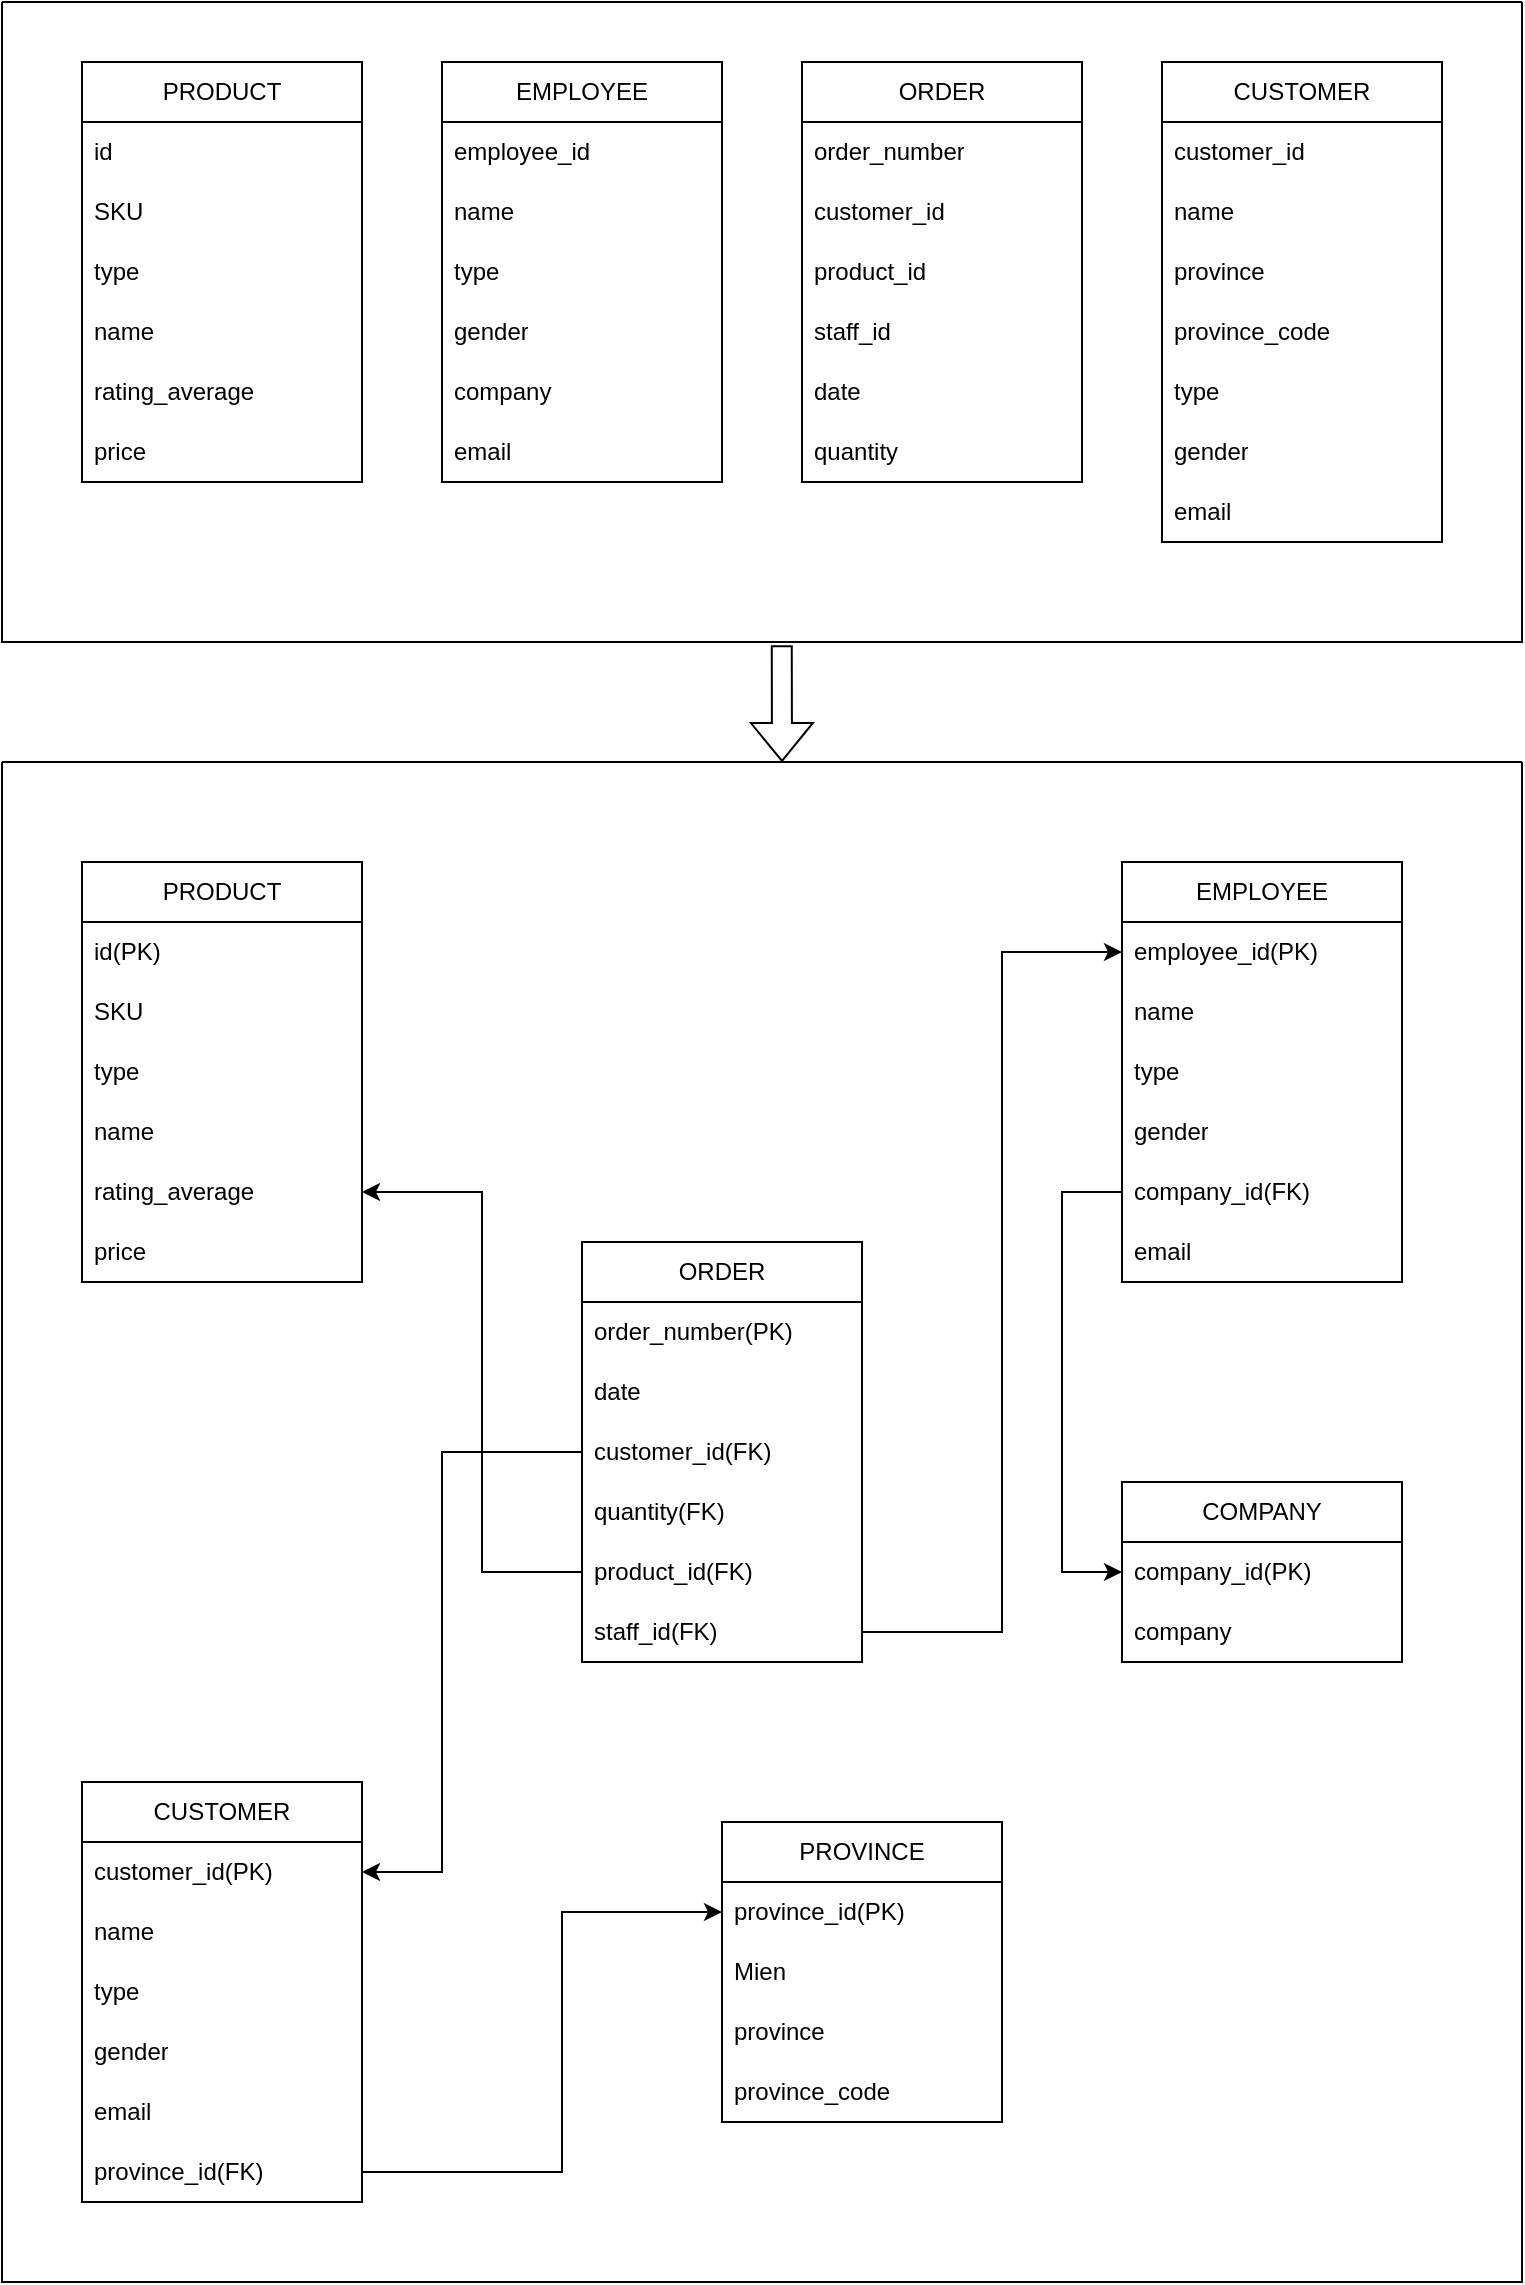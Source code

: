 <mxfile version="21.6.9" type="github">
  <diagram id="C5RBs43oDa-KdzZeNtuy" name="Page-1">
    <mxGraphModel dx="600" dy="490" grid="1" gridSize="10" guides="1" tooltips="1" connect="1" arrows="1" fold="1" page="1" pageScale="1" pageWidth="827" pageHeight="1169" math="0" shadow="0">
      <root>
        <mxCell id="WIyWlLk6GJQsqaUBKTNV-0" />
        <mxCell id="WIyWlLk6GJQsqaUBKTNV-1" parent="WIyWlLk6GJQsqaUBKTNV-0" />
        <mxCell id="IVjm4hUGkx7uyUi5VEPp-0" value="PRODUCT" style="swimlane;fontStyle=0;childLayout=stackLayout;horizontal=1;startSize=30;horizontalStack=0;resizeParent=1;resizeParentMax=0;resizeLast=0;collapsible=1;marginBottom=0;whiteSpace=wrap;html=1;" vertex="1" parent="WIyWlLk6GJQsqaUBKTNV-1">
          <mxGeometry x="40" y="40" width="140" height="210" as="geometry" />
        </mxCell>
        <mxCell id="IVjm4hUGkx7uyUi5VEPp-1" value="id" style="text;strokeColor=none;fillColor=none;align=left;verticalAlign=middle;spacingLeft=4;spacingRight=4;overflow=hidden;points=[[0,0.5],[1,0.5]];portConstraint=eastwest;rotatable=0;whiteSpace=wrap;html=1;" vertex="1" parent="IVjm4hUGkx7uyUi5VEPp-0">
          <mxGeometry y="30" width="140" height="30" as="geometry" />
        </mxCell>
        <mxCell id="IVjm4hUGkx7uyUi5VEPp-2" value="SKU" style="text;strokeColor=none;fillColor=none;align=left;verticalAlign=middle;spacingLeft=4;spacingRight=4;overflow=hidden;points=[[0,0.5],[1,0.5]];portConstraint=eastwest;rotatable=0;whiteSpace=wrap;html=1;" vertex="1" parent="IVjm4hUGkx7uyUi5VEPp-0">
          <mxGeometry y="60" width="140" height="30" as="geometry" />
        </mxCell>
        <mxCell id="IVjm4hUGkx7uyUi5VEPp-4" value="type" style="text;strokeColor=none;fillColor=none;align=left;verticalAlign=middle;spacingLeft=4;spacingRight=4;overflow=hidden;points=[[0,0.5],[1,0.5]];portConstraint=eastwest;rotatable=0;whiteSpace=wrap;html=1;" vertex="1" parent="IVjm4hUGkx7uyUi5VEPp-0">
          <mxGeometry y="90" width="140" height="30" as="geometry" />
        </mxCell>
        <mxCell id="IVjm4hUGkx7uyUi5VEPp-6" value="name" style="text;strokeColor=none;fillColor=none;align=left;verticalAlign=middle;spacingLeft=4;spacingRight=4;overflow=hidden;points=[[0,0.5],[1,0.5]];portConstraint=eastwest;rotatable=0;whiteSpace=wrap;html=1;" vertex="1" parent="IVjm4hUGkx7uyUi5VEPp-0">
          <mxGeometry y="120" width="140" height="30" as="geometry" />
        </mxCell>
        <mxCell id="IVjm4hUGkx7uyUi5VEPp-7" value="rating_average" style="text;strokeColor=none;fillColor=none;align=left;verticalAlign=middle;spacingLeft=4;spacingRight=4;overflow=hidden;points=[[0,0.5],[1,0.5]];portConstraint=eastwest;rotatable=0;whiteSpace=wrap;html=1;" vertex="1" parent="IVjm4hUGkx7uyUi5VEPp-0">
          <mxGeometry y="150" width="140" height="30" as="geometry" />
        </mxCell>
        <mxCell id="IVjm4hUGkx7uyUi5VEPp-5" value="price" style="text;strokeColor=none;fillColor=none;align=left;verticalAlign=middle;spacingLeft=4;spacingRight=4;overflow=hidden;points=[[0,0.5],[1,0.5]];portConstraint=eastwest;rotatable=0;whiteSpace=wrap;html=1;" vertex="1" parent="IVjm4hUGkx7uyUi5VEPp-0">
          <mxGeometry y="180" width="140" height="30" as="geometry" />
        </mxCell>
        <mxCell id="IVjm4hUGkx7uyUi5VEPp-8" value="EMPLOYEE" style="swimlane;fontStyle=0;childLayout=stackLayout;horizontal=1;startSize=30;horizontalStack=0;resizeParent=1;resizeParentMax=0;resizeLast=0;collapsible=1;marginBottom=0;whiteSpace=wrap;html=1;" vertex="1" parent="WIyWlLk6GJQsqaUBKTNV-1">
          <mxGeometry x="220" y="40" width="140" height="210" as="geometry" />
        </mxCell>
        <mxCell id="IVjm4hUGkx7uyUi5VEPp-9" value="employee_id" style="text;strokeColor=none;fillColor=none;align=left;verticalAlign=middle;spacingLeft=4;spacingRight=4;overflow=hidden;points=[[0,0.5],[1,0.5]];portConstraint=eastwest;rotatable=0;whiteSpace=wrap;html=1;" vertex="1" parent="IVjm4hUGkx7uyUi5VEPp-8">
          <mxGeometry y="30" width="140" height="30" as="geometry" />
        </mxCell>
        <mxCell id="IVjm4hUGkx7uyUi5VEPp-10" value="name" style="text;strokeColor=none;fillColor=none;align=left;verticalAlign=middle;spacingLeft=4;spacingRight=4;overflow=hidden;points=[[0,0.5],[1,0.5]];portConstraint=eastwest;rotatable=0;whiteSpace=wrap;html=1;" vertex="1" parent="IVjm4hUGkx7uyUi5VEPp-8">
          <mxGeometry y="60" width="140" height="30" as="geometry" />
        </mxCell>
        <mxCell id="IVjm4hUGkx7uyUi5VEPp-11" value="type" style="text;strokeColor=none;fillColor=none;align=left;verticalAlign=middle;spacingLeft=4;spacingRight=4;overflow=hidden;points=[[0,0.5],[1,0.5]];portConstraint=eastwest;rotatable=0;whiteSpace=wrap;html=1;" vertex="1" parent="IVjm4hUGkx7uyUi5VEPp-8">
          <mxGeometry y="90" width="140" height="30" as="geometry" />
        </mxCell>
        <mxCell id="IVjm4hUGkx7uyUi5VEPp-12" value="gender" style="text;strokeColor=none;fillColor=none;align=left;verticalAlign=middle;spacingLeft=4;spacingRight=4;overflow=hidden;points=[[0,0.5],[1,0.5]];portConstraint=eastwest;rotatable=0;whiteSpace=wrap;html=1;" vertex="1" parent="IVjm4hUGkx7uyUi5VEPp-8">
          <mxGeometry y="120" width="140" height="30" as="geometry" />
        </mxCell>
        <mxCell id="IVjm4hUGkx7uyUi5VEPp-13" value="company" style="text;strokeColor=none;fillColor=none;align=left;verticalAlign=middle;spacingLeft=4;spacingRight=4;overflow=hidden;points=[[0,0.5],[1,0.5]];portConstraint=eastwest;rotatable=0;whiteSpace=wrap;html=1;" vertex="1" parent="IVjm4hUGkx7uyUi5VEPp-8">
          <mxGeometry y="150" width="140" height="30" as="geometry" />
        </mxCell>
        <mxCell id="IVjm4hUGkx7uyUi5VEPp-14" value="email" style="text;strokeColor=none;fillColor=none;align=left;verticalAlign=middle;spacingLeft=4;spacingRight=4;overflow=hidden;points=[[0,0.5],[1,0.5]];portConstraint=eastwest;rotatable=0;whiteSpace=wrap;html=1;" vertex="1" parent="IVjm4hUGkx7uyUi5VEPp-8">
          <mxGeometry y="180" width="140" height="30" as="geometry" />
        </mxCell>
        <mxCell id="IVjm4hUGkx7uyUi5VEPp-15" value="CUSTOMER" style="swimlane;fontStyle=0;childLayout=stackLayout;horizontal=1;startSize=30;horizontalStack=0;resizeParent=1;resizeParentMax=0;resizeLast=0;collapsible=1;marginBottom=0;whiteSpace=wrap;html=1;" vertex="1" parent="WIyWlLk6GJQsqaUBKTNV-1">
          <mxGeometry x="580" y="40" width="140" height="240" as="geometry" />
        </mxCell>
        <mxCell id="IVjm4hUGkx7uyUi5VEPp-16" value="customer_id" style="text;strokeColor=none;fillColor=none;align=left;verticalAlign=middle;spacingLeft=4;spacingRight=4;overflow=hidden;points=[[0,0.5],[1,0.5]];portConstraint=eastwest;rotatable=0;whiteSpace=wrap;html=1;" vertex="1" parent="IVjm4hUGkx7uyUi5VEPp-15">
          <mxGeometry y="30" width="140" height="30" as="geometry" />
        </mxCell>
        <mxCell id="IVjm4hUGkx7uyUi5VEPp-17" value="name" style="text;strokeColor=none;fillColor=none;align=left;verticalAlign=middle;spacingLeft=4;spacingRight=4;overflow=hidden;points=[[0,0.5],[1,0.5]];portConstraint=eastwest;rotatable=0;whiteSpace=wrap;html=1;" vertex="1" parent="IVjm4hUGkx7uyUi5VEPp-15">
          <mxGeometry y="60" width="140" height="30" as="geometry" />
        </mxCell>
        <mxCell id="IVjm4hUGkx7uyUi5VEPp-18" value="province" style="text;strokeColor=none;fillColor=none;align=left;verticalAlign=middle;spacingLeft=4;spacingRight=4;overflow=hidden;points=[[0,0.5],[1,0.5]];portConstraint=eastwest;rotatable=0;whiteSpace=wrap;html=1;" vertex="1" parent="IVjm4hUGkx7uyUi5VEPp-15">
          <mxGeometry y="90" width="140" height="30" as="geometry" />
        </mxCell>
        <mxCell id="IVjm4hUGkx7uyUi5VEPp-22" value="province_code" style="text;strokeColor=none;fillColor=none;align=left;verticalAlign=middle;spacingLeft=4;spacingRight=4;overflow=hidden;points=[[0,0.5],[1,0.5]];portConstraint=eastwest;rotatable=0;whiteSpace=wrap;html=1;" vertex="1" parent="IVjm4hUGkx7uyUi5VEPp-15">
          <mxGeometry y="120" width="140" height="30" as="geometry" />
        </mxCell>
        <mxCell id="IVjm4hUGkx7uyUi5VEPp-19" value="type" style="text;strokeColor=none;fillColor=none;align=left;verticalAlign=middle;spacingLeft=4;spacingRight=4;overflow=hidden;points=[[0,0.5],[1,0.5]];portConstraint=eastwest;rotatable=0;whiteSpace=wrap;html=1;" vertex="1" parent="IVjm4hUGkx7uyUi5VEPp-15">
          <mxGeometry y="150" width="140" height="30" as="geometry" />
        </mxCell>
        <mxCell id="IVjm4hUGkx7uyUi5VEPp-20" value="gender" style="text;strokeColor=none;fillColor=none;align=left;verticalAlign=middle;spacingLeft=4;spacingRight=4;overflow=hidden;points=[[0,0.5],[1,0.5]];portConstraint=eastwest;rotatable=0;whiteSpace=wrap;html=1;" vertex="1" parent="IVjm4hUGkx7uyUi5VEPp-15">
          <mxGeometry y="180" width="140" height="30" as="geometry" />
        </mxCell>
        <mxCell id="IVjm4hUGkx7uyUi5VEPp-21" value="email" style="text;strokeColor=none;fillColor=none;align=left;verticalAlign=middle;spacingLeft=4;spacingRight=4;overflow=hidden;points=[[0,0.5],[1,0.5]];portConstraint=eastwest;rotatable=0;whiteSpace=wrap;html=1;" vertex="1" parent="IVjm4hUGkx7uyUi5VEPp-15">
          <mxGeometry y="210" width="140" height="30" as="geometry" />
        </mxCell>
        <mxCell id="IVjm4hUGkx7uyUi5VEPp-23" value="ORDER" style="swimlane;fontStyle=0;childLayout=stackLayout;horizontal=1;startSize=30;horizontalStack=0;resizeParent=1;resizeParentMax=0;resizeLast=0;collapsible=1;marginBottom=0;whiteSpace=wrap;html=1;" vertex="1" parent="WIyWlLk6GJQsqaUBKTNV-1">
          <mxGeometry x="400" y="40" width="140" height="210" as="geometry" />
        </mxCell>
        <mxCell id="IVjm4hUGkx7uyUi5VEPp-24" value="order_number" style="text;strokeColor=none;fillColor=none;align=left;verticalAlign=middle;spacingLeft=4;spacingRight=4;overflow=hidden;points=[[0,0.5],[1,0.5]];portConstraint=eastwest;rotatable=0;whiteSpace=wrap;html=1;" vertex="1" parent="IVjm4hUGkx7uyUi5VEPp-23">
          <mxGeometry y="30" width="140" height="30" as="geometry" />
        </mxCell>
        <mxCell id="IVjm4hUGkx7uyUi5VEPp-25" value="customer_id" style="text;strokeColor=none;fillColor=none;align=left;verticalAlign=middle;spacingLeft=4;spacingRight=4;overflow=hidden;points=[[0,0.5],[1,0.5]];portConstraint=eastwest;rotatable=0;whiteSpace=wrap;html=1;" vertex="1" parent="IVjm4hUGkx7uyUi5VEPp-23">
          <mxGeometry y="60" width="140" height="30" as="geometry" />
        </mxCell>
        <mxCell id="IVjm4hUGkx7uyUi5VEPp-26" value="product_id" style="text;strokeColor=none;fillColor=none;align=left;verticalAlign=middle;spacingLeft=4;spacingRight=4;overflow=hidden;points=[[0,0.5],[1,0.5]];portConstraint=eastwest;rotatable=0;whiteSpace=wrap;html=1;" vertex="1" parent="IVjm4hUGkx7uyUi5VEPp-23">
          <mxGeometry y="90" width="140" height="30" as="geometry" />
        </mxCell>
        <mxCell id="IVjm4hUGkx7uyUi5VEPp-27" value="staff_id" style="text;strokeColor=none;fillColor=none;align=left;verticalAlign=middle;spacingLeft=4;spacingRight=4;overflow=hidden;points=[[0,0.5],[1,0.5]];portConstraint=eastwest;rotatable=0;whiteSpace=wrap;html=1;" vertex="1" parent="IVjm4hUGkx7uyUi5VEPp-23">
          <mxGeometry y="120" width="140" height="30" as="geometry" />
        </mxCell>
        <mxCell id="IVjm4hUGkx7uyUi5VEPp-28" value="date" style="text;strokeColor=none;fillColor=none;align=left;verticalAlign=middle;spacingLeft=4;spacingRight=4;overflow=hidden;points=[[0,0.5],[1,0.5]];portConstraint=eastwest;rotatable=0;whiteSpace=wrap;html=1;" vertex="1" parent="IVjm4hUGkx7uyUi5VEPp-23">
          <mxGeometry y="150" width="140" height="30" as="geometry" />
        </mxCell>
        <mxCell id="IVjm4hUGkx7uyUi5VEPp-29" value="quantity" style="text;strokeColor=none;fillColor=none;align=left;verticalAlign=middle;spacingLeft=4;spacingRight=4;overflow=hidden;points=[[0,0.5],[1,0.5]];portConstraint=eastwest;rotatable=0;whiteSpace=wrap;html=1;" vertex="1" parent="IVjm4hUGkx7uyUi5VEPp-23">
          <mxGeometry y="180" width="140" height="30" as="geometry" />
        </mxCell>
        <mxCell id="IVjm4hUGkx7uyUi5VEPp-47" value="ORDER" style="swimlane;fontStyle=0;childLayout=stackLayout;horizontal=1;startSize=30;horizontalStack=0;resizeParent=1;resizeParentMax=0;resizeLast=0;collapsible=1;marginBottom=0;whiteSpace=wrap;html=1;" vertex="1" parent="WIyWlLk6GJQsqaUBKTNV-1">
          <mxGeometry x="290" y="630" width="140" height="210" as="geometry" />
        </mxCell>
        <mxCell id="IVjm4hUGkx7uyUi5VEPp-48" value="order_number(PK)" style="text;strokeColor=none;fillColor=none;align=left;verticalAlign=middle;spacingLeft=4;spacingRight=4;overflow=hidden;points=[[0,0.5],[1,0.5]];portConstraint=eastwest;rotatable=0;whiteSpace=wrap;html=1;" vertex="1" parent="IVjm4hUGkx7uyUi5VEPp-47">
          <mxGeometry y="30" width="140" height="30" as="geometry" />
        </mxCell>
        <mxCell id="IVjm4hUGkx7uyUi5VEPp-52" value="date" style="text;strokeColor=none;fillColor=none;align=left;verticalAlign=middle;spacingLeft=4;spacingRight=4;overflow=hidden;points=[[0,0.5],[1,0.5]];portConstraint=eastwest;rotatable=0;whiteSpace=wrap;html=1;" vertex="1" parent="IVjm4hUGkx7uyUi5VEPp-47">
          <mxGeometry y="60" width="140" height="30" as="geometry" />
        </mxCell>
        <mxCell id="IVjm4hUGkx7uyUi5VEPp-49" value="customer_id(FK)" style="text;strokeColor=none;fillColor=none;align=left;verticalAlign=middle;spacingLeft=4;spacingRight=4;overflow=hidden;points=[[0,0.5],[1,0.5]];portConstraint=eastwest;rotatable=0;whiteSpace=wrap;html=1;" vertex="1" parent="IVjm4hUGkx7uyUi5VEPp-47">
          <mxGeometry y="90" width="140" height="30" as="geometry" />
        </mxCell>
        <mxCell id="IVjm4hUGkx7uyUi5VEPp-53" value="quantity(FK)" style="text;strokeColor=none;fillColor=none;align=left;verticalAlign=middle;spacingLeft=4;spacingRight=4;overflow=hidden;points=[[0,0.5],[1,0.5]];portConstraint=eastwest;rotatable=0;whiteSpace=wrap;html=1;" vertex="1" parent="IVjm4hUGkx7uyUi5VEPp-47">
          <mxGeometry y="120" width="140" height="30" as="geometry" />
        </mxCell>
        <mxCell id="IVjm4hUGkx7uyUi5VEPp-50" value="product_id(FK)" style="text;strokeColor=none;fillColor=none;align=left;verticalAlign=middle;spacingLeft=4;spacingRight=4;overflow=hidden;points=[[0,0.5],[1,0.5]];portConstraint=eastwest;rotatable=0;whiteSpace=wrap;html=1;" vertex="1" parent="IVjm4hUGkx7uyUi5VEPp-47">
          <mxGeometry y="150" width="140" height="30" as="geometry" />
        </mxCell>
        <mxCell id="IVjm4hUGkx7uyUi5VEPp-51" value="staff_id(FK)" style="text;strokeColor=none;fillColor=none;align=left;verticalAlign=middle;spacingLeft=4;spacingRight=4;overflow=hidden;points=[[0,0.5],[1,0.5]];portConstraint=eastwest;rotatable=0;whiteSpace=wrap;html=1;" vertex="1" parent="IVjm4hUGkx7uyUi5VEPp-47">
          <mxGeometry y="180" width="140" height="30" as="geometry" />
        </mxCell>
        <mxCell id="IVjm4hUGkx7uyUi5VEPp-54" value="PRODUCT" style="swimlane;fontStyle=0;childLayout=stackLayout;horizontal=1;startSize=30;horizontalStack=0;resizeParent=1;resizeParentMax=0;resizeLast=0;collapsible=1;marginBottom=0;whiteSpace=wrap;html=1;" vertex="1" parent="WIyWlLk6GJQsqaUBKTNV-1">
          <mxGeometry x="40" y="440" width="140" height="210" as="geometry" />
        </mxCell>
        <mxCell id="IVjm4hUGkx7uyUi5VEPp-55" value="id(PK)" style="text;strokeColor=none;fillColor=none;align=left;verticalAlign=middle;spacingLeft=4;spacingRight=4;overflow=hidden;points=[[0,0.5],[1,0.5]];portConstraint=eastwest;rotatable=0;whiteSpace=wrap;html=1;" vertex="1" parent="IVjm4hUGkx7uyUi5VEPp-54">
          <mxGeometry y="30" width="140" height="30" as="geometry" />
        </mxCell>
        <mxCell id="IVjm4hUGkx7uyUi5VEPp-56" value="SKU" style="text;strokeColor=none;fillColor=none;align=left;verticalAlign=middle;spacingLeft=4;spacingRight=4;overflow=hidden;points=[[0,0.5],[1,0.5]];portConstraint=eastwest;rotatable=0;whiteSpace=wrap;html=1;" vertex="1" parent="IVjm4hUGkx7uyUi5VEPp-54">
          <mxGeometry y="60" width="140" height="30" as="geometry" />
        </mxCell>
        <mxCell id="IVjm4hUGkx7uyUi5VEPp-57" value="type" style="text;strokeColor=none;fillColor=none;align=left;verticalAlign=middle;spacingLeft=4;spacingRight=4;overflow=hidden;points=[[0,0.5],[1,0.5]];portConstraint=eastwest;rotatable=0;whiteSpace=wrap;html=1;" vertex="1" parent="IVjm4hUGkx7uyUi5VEPp-54">
          <mxGeometry y="90" width="140" height="30" as="geometry" />
        </mxCell>
        <mxCell id="IVjm4hUGkx7uyUi5VEPp-58" value="name" style="text;strokeColor=none;fillColor=none;align=left;verticalAlign=middle;spacingLeft=4;spacingRight=4;overflow=hidden;points=[[0,0.5],[1,0.5]];portConstraint=eastwest;rotatable=0;whiteSpace=wrap;html=1;" vertex="1" parent="IVjm4hUGkx7uyUi5VEPp-54">
          <mxGeometry y="120" width="140" height="30" as="geometry" />
        </mxCell>
        <mxCell id="IVjm4hUGkx7uyUi5VEPp-59" value="rating_average" style="text;strokeColor=none;fillColor=none;align=left;verticalAlign=middle;spacingLeft=4;spacingRight=4;overflow=hidden;points=[[0,0.5],[1,0.5]];portConstraint=eastwest;rotatable=0;whiteSpace=wrap;html=1;" vertex="1" parent="IVjm4hUGkx7uyUi5VEPp-54">
          <mxGeometry y="150" width="140" height="30" as="geometry" />
        </mxCell>
        <mxCell id="IVjm4hUGkx7uyUi5VEPp-60" value="price" style="text;strokeColor=none;fillColor=none;align=left;verticalAlign=middle;spacingLeft=4;spacingRight=4;overflow=hidden;points=[[0,0.5],[1,0.5]];portConstraint=eastwest;rotatable=0;whiteSpace=wrap;html=1;" vertex="1" parent="IVjm4hUGkx7uyUi5VEPp-54">
          <mxGeometry y="180" width="140" height="30" as="geometry" />
        </mxCell>
        <mxCell id="IVjm4hUGkx7uyUi5VEPp-61" value="EMPLOYEE" style="swimlane;fontStyle=0;childLayout=stackLayout;horizontal=1;startSize=30;horizontalStack=0;resizeParent=1;resizeParentMax=0;resizeLast=0;collapsible=1;marginBottom=0;whiteSpace=wrap;html=1;" vertex="1" parent="WIyWlLk6GJQsqaUBKTNV-1">
          <mxGeometry x="560" y="440" width="140" height="210" as="geometry" />
        </mxCell>
        <mxCell id="IVjm4hUGkx7uyUi5VEPp-62" value="employee_id(PK)" style="text;strokeColor=none;fillColor=none;align=left;verticalAlign=middle;spacingLeft=4;spacingRight=4;overflow=hidden;points=[[0,0.5],[1,0.5]];portConstraint=eastwest;rotatable=0;whiteSpace=wrap;html=1;" vertex="1" parent="IVjm4hUGkx7uyUi5VEPp-61">
          <mxGeometry y="30" width="140" height="30" as="geometry" />
        </mxCell>
        <mxCell id="IVjm4hUGkx7uyUi5VEPp-63" value="name" style="text;strokeColor=none;fillColor=none;align=left;verticalAlign=middle;spacingLeft=4;spacingRight=4;overflow=hidden;points=[[0,0.5],[1,0.5]];portConstraint=eastwest;rotatable=0;whiteSpace=wrap;html=1;" vertex="1" parent="IVjm4hUGkx7uyUi5VEPp-61">
          <mxGeometry y="60" width="140" height="30" as="geometry" />
        </mxCell>
        <mxCell id="IVjm4hUGkx7uyUi5VEPp-64" value="type" style="text;strokeColor=none;fillColor=none;align=left;verticalAlign=middle;spacingLeft=4;spacingRight=4;overflow=hidden;points=[[0,0.5],[1,0.5]];portConstraint=eastwest;rotatable=0;whiteSpace=wrap;html=1;" vertex="1" parent="IVjm4hUGkx7uyUi5VEPp-61">
          <mxGeometry y="90" width="140" height="30" as="geometry" />
        </mxCell>
        <mxCell id="IVjm4hUGkx7uyUi5VEPp-65" value="gender" style="text;strokeColor=none;fillColor=none;align=left;verticalAlign=middle;spacingLeft=4;spacingRight=4;overflow=hidden;points=[[0,0.5],[1,0.5]];portConstraint=eastwest;rotatable=0;whiteSpace=wrap;html=1;" vertex="1" parent="IVjm4hUGkx7uyUi5VEPp-61">
          <mxGeometry y="120" width="140" height="30" as="geometry" />
        </mxCell>
        <mxCell id="IVjm4hUGkx7uyUi5VEPp-66" value="company_id(FK)" style="text;strokeColor=none;fillColor=none;align=left;verticalAlign=middle;spacingLeft=4;spacingRight=4;overflow=hidden;points=[[0,0.5],[1,0.5]];portConstraint=eastwest;rotatable=0;whiteSpace=wrap;html=1;" vertex="1" parent="IVjm4hUGkx7uyUi5VEPp-61">
          <mxGeometry y="150" width="140" height="30" as="geometry" />
        </mxCell>
        <mxCell id="IVjm4hUGkx7uyUi5VEPp-67" value="email" style="text;strokeColor=none;fillColor=none;align=left;verticalAlign=middle;spacingLeft=4;spacingRight=4;overflow=hidden;points=[[0,0.5],[1,0.5]];portConstraint=eastwest;rotatable=0;whiteSpace=wrap;html=1;" vertex="1" parent="IVjm4hUGkx7uyUi5VEPp-61">
          <mxGeometry y="180" width="140" height="30" as="geometry" />
        </mxCell>
        <mxCell id="IVjm4hUGkx7uyUi5VEPp-68" value="CUSTOMER" style="swimlane;fontStyle=0;childLayout=stackLayout;horizontal=1;startSize=30;horizontalStack=0;resizeParent=1;resizeParentMax=0;resizeLast=0;collapsible=1;marginBottom=0;whiteSpace=wrap;html=1;" vertex="1" parent="WIyWlLk6GJQsqaUBKTNV-1">
          <mxGeometry x="40" y="900" width="140" height="210" as="geometry" />
        </mxCell>
        <mxCell id="IVjm4hUGkx7uyUi5VEPp-69" value="customer_id(PK)" style="text;strokeColor=none;fillColor=none;align=left;verticalAlign=middle;spacingLeft=4;spacingRight=4;overflow=hidden;points=[[0,0.5],[1,0.5]];portConstraint=eastwest;rotatable=0;whiteSpace=wrap;html=1;" vertex="1" parent="IVjm4hUGkx7uyUi5VEPp-68">
          <mxGeometry y="30" width="140" height="30" as="geometry" />
        </mxCell>
        <mxCell id="IVjm4hUGkx7uyUi5VEPp-70" value="name" style="text;strokeColor=none;fillColor=none;align=left;verticalAlign=middle;spacingLeft=4;spacingRight=4;overflow=hidden;points=[[0,0.5],[1,0.5]];portConstraint=eastwest;rotatable=0;whiteSpace=wrap;html=1;" vertex="1" parent="IVjm4hUGkx7uyUi5VEPp-68">
          <mxGeometry y="60" width="140" height="30" as="geometry" />
        </mxCell>
        <mxCell id="IVjm4hUGkx7uyUi5VEPp-73" value="type" style="text;strokeColor=none;fillColor=none;align=left;verticalAlign=middle;spacingLeft=4;spacingRight=4;overflow=hidden;points=[[0,0.5],[1,0.5]];portConstraint=eastwest;rotatable=0;whiteSpace=wrap;html=1;" vertex="1" parent="IVjm4hUGkx7uyUi5VEPp-68">
          <mxGeometry y="90" width="140" height="30" as="geometry" />
        </mxCell>
        <mxCell id="IVjm4hUGkx7uyUi5VEPp-74" value="gender" style="text;strokeColor=none;fillColor=none;align=left;verticalAlign=middle;spacingLeft=4;spacingRight=4;overflow=hidden;points=[[0,0.5],[1,0.5]];portConstraint=eastwest;rotatable=0;whiteSpace=wrap;html=1;" vertex="1" parent="IVjm4hUGkx7uyUi5VEPp-68">
          <mxGeometry y="120" width="140" height="30" as="geometry" />
        </mxCell>
        <mxCell id="IVjm4hUGkx7uyUi5VEPp-75" value="email" style="text;strokeColor=none;fillColor=none;align=left;verticalAlign=middle;spacingLeft=4;spacingRight=4;overflow=hidden;points=[[0,0.5],[1,0.5]];portConstraint=eastwest;rotatable=0;whiteSpace=wrap;html=1;" vertex="1" parent="IVjm4hUGkx7uyUi5VEPp-68">
          <mxGeometry y="150" width="140" height="30" as="geometry" />
        </mxCell>
        <mxCell id="IVjm4hUGkx7uyUi5VEPp-72" value="province_id(FK)" style="text;strokeColor=none;fillColor=none;align=left;verticalAlign=middle;spacingLeft=4;spacingRight=4;overflow=hidden;points=[[0,0.5],[1,0.5]];portConstraint=eastwest;rotatable=0;whiteSpace=wrap;html=1;" vertex="1" parent="IVjm4hUGkx7uyUi5VEPp-68">
          <mxGeometry y="180" width="140" height="30" as="geometry" />
        </mxCell>
        <mxCell id="IVjm4hUGkx7uyUi5VEPp-76" value="PROVINCE" style="swimlane;fontStyle=0;childLayout=stackLayout;horizontal=1;startSize=30;horizontalStack=0;resizeParent=1;resizeParentMax=0;resizeLast=0;collapsible=1;marginBottom=0;whiteSpace=wrap;html=1;" vertex="1" parent="WIyWlLk6GJQsqaUBKTNV-1">
          <mxGeometry x="360" y="920" width="140" height="150" as="geometry" />
        </mxCell>
        <mxCell id="IVjm4hUGkx7uyUi5VEPp-77" value="province_id(PK)" style="text;strokeColor=none;fillColor=none;align=left;verticalAlign=middle;spacingLeft=4;spacingRight=4;overflow=hidden;points=[[0,0.5],[1,0.5]];portConstraint=eastwest;rotatable=0;whiteSpace=wrap;html=1;" vertex="1" parent="IVjm4hUGkx7uyUi5VEPp-76">
          <mxGeometry y="30" width="140" height="30" as="geometry" />
        </mxCell>
        <mxCell id="IVjm4hUGkx7uyUi5VEPp-80" value="Mien" style="text;strokeColor=none;fillColor=none;align=left;verticalAlign=middle;spacingLeft=4;spacingRight=4;overflow=hidden;points=[[0,0.5],[1,0.5]];portConstraint=eastwest;rotatable=0;whiteSpace=wrap;html=1;" vertex="1" parent="IVjm4hUGkx7uyUi5VEPp-76">
          <mxGeometry y="60" width="140" height="30" as="geometry" />
        </mxCell>
        <mxCell id="IVjm4hUGkx7uyUi5VEPp-78" value="province" style="text;strokeColor=none;fillColor=none;align=left;verticalAlign=middle;spacingLeft=4;spacingRight=4;overflow=hidden;points=[[0,0.5],[1,0.5]];portConstraint=eastwest;rotatable=0;whiteSpace=wrap;html=1;" vertex="1" parent="IVjm4hUGkx7uyUi5VEPp-76">
          <mxGeometry y="90" width="140" height="30" as="geometry" />
        </mxCell>
        <mxCell id="IVjm4hUGkx7uyUi5VEPp-79" value="province_code" style="text;strokeColor=none;fillColor=none;align=left;verticalAlign=middle;spacingLeft=4;spacingRight=4;overflow=hidden;points=[[0,0.5],[1,0.5]];portConstraint=eastwest;rotatable=0;whiteSpace=wrap;html=1;" vertex="1" parent="IVjm4hUGkx7uyUi5VEPp-76">
          <mxGeometry y="120" width="140" height="30" as="geometry" />
        </mxCell>
        <mxCell id="IVjm4hUGkx7uyUi5VEPp-83" value="COMPANY" style="swimlane;fontStyle=0;childLayout=stackLayout;horizontal=1;startSize=30;horizontalStack=0;resizeParent=1;resizeParentMax=0;resizeLast=0;collapsible=1;marginBottom=0;whiteSpace=wrap;html=1;" vertex="1" parent="WIyWlLk6GJQsqaUBKTNV-1">
          <mxGeometry x="560" y="750" width="140" height="90" as="geometry" />
        </mxCell>
        <mxCell id="IVjm4hUGkx7uyUi5VEPp-84" value="company_id(PK)" style="text;strokeColor=none;fillColor=none;align=left;verticalAlign=middle;spacingLeft=4;spacingRight=4;overflow=hidden;points=[[0,0.5],[1,0.5]];portConstraint=eastwest;rotatable=0;whiteSpace=wrap;html=1;" vertex="1" parent="IVjm4hUGkx7uyUi5VEPp-83">
          <mxGeometry y="30" width="140" height="30" as="geometry" />
        </mxCell>
        <mxCell id="IVjm4hUGkx7uyUi5VEPp-85" value="company" style="text;strokeColor=none;fillColor=none;align=left;verticalAlign=middle;spacingLeft=4;spacingRight=4;overflow=hidden;points=[[0,0.5],[1,0.5]];portConstraint=eastwest;rotatable=0;whiteSpace=wrap;html=1;" vertex="1" parent="IVjm4hUGkx7uyUi5VEPp-83">
          <mxGeometry y="60" width="140" height="30" as="geometry" />
        </mxCell>
        <mxCell id="IVjm4hUGkx7uyUi5VEPp-88" value="" style="endArrow=classic;html=1;rounded=0;entryX=1;entryY=0.5;entryDx=0;entryDy=0;exitX=0;exitY=0.5;exitDx=0;exitDy=0;" edge="1" parent="WIyWlLk6GJQsqaUBKTNV-1" source="IVjm4hUGkx7uyUi5VEPp-50" target="IVjm4hUGkx7uyUi5VEPp-59">
          <mxGeometry width="50" height="50" relative="1" as="geometry">
            <mxPoint x="280" y="750" as="sourcePoint" />
            <mxPoint x="200" y="600" as="targetPoint" />
            <Array as="points">
              <mxPoint x="240" y="795" />
              <mxPoint x="240" y="605" />
            </Array>
          </mxGeometry>
        </mxCell>
        <mxCell id="IVjm4hUGkx7uyUi5VEPp-90" value="" style="endArrow=classic;html=1;rounded=0;exitX=0;exitY=0.5;exitDx=0;exitDy=0;entryX=1;entryY=0.5;entryDx=0;entryDy=0;" edge="1" parent="WIyWlLk6GJQsqaUBKTNV-1" source="IVjm4hUGkx7uyUi5VEPp-49" target="IVjm4hUGkx7uyUi5VEPp-69">
          <mxGeometry width="50" height="50" relative="1" as="geometry">
            <mxPoint x="240" y="750" as="sourcePoint" />
            <mxPoint x="160" y="810" as="targetPoint" />
            <Array as="points">
              <mxPoint x="220" y="735" />
              <mxPoint x="220" y="945" />
            </Array>
          </mxGeometry>
        </mxCell>
        <mxCell id="IVjm4hUGkx7uyUi5VEPp-91" value="" style="endArrow=classic;html=1;rounded=0;exitX=1;exitY=0.5;exitDx=0;exitDy=0;entryX=0;entryY=0.5;entryDx=0;entryDy=0;" edge="1" parent="WIyWlLk6GJQsqaUBKTNV-1" source="IVjm4hUGkx7uyUi5VEPp-72" target="IVjm4hUGkx7uyUi5VEPp-77">
          <mxGeometry width="50" height="50" relative="1" as="geometry">
            <mxPoint x="250" y="950" as="sourcePoint" />
            <mxPoint x="300" y="900" as="targetPoint" />
            <Array as="points">
              <mxPoint x="280" y="1095" />
              <mxPoint x="280" y="965" />
            </Array>
          </mxGeometry>
        </mxCell>
        <mxCell id="IVjm4hUGkx7uyUi5VEPp-92" value="" style="endArrow=classic;html=1;rounded=0;exitX=1;exitY=0.5;exitDx=0;exitDy=0;entryX=0;entryY=0.5;entryDx=0;entryDy=0;" edge="1" parent="WIyWlLk6GJQsqaUBKTNV-1" source="IVjm4hUGkx7uyUi5VEPp-51" target="IVjm4hUGkx7uyUi5VEPp-62">
          <mxGeometry width="50" height="50" relative="1" as="geometry">
            <mxPoint x="550" y="650" as="sourcePoint" />
            <mxPoint x="600" y="600" as="targetPoint" />
            <Array as="points">
              <mxPoint x="500" y="825" />
              <mxPoint x="500" y="485" />
            </Array>
          </mxGeometry>
        </mxCell>
        <mxCell id="IVjm4hUGkx7uyUi5VEPp-93" value="" style="endArrow=classic;html=1;rounded=0;exitX=0;exitY=0.5;exitDx=0;exitDy=0;entryX=0;entryY=0.5;entryDx=0;entryDy=0;" edge="1" parent="WIyWlLk6GJQsqaUBKTNV-1" source="IVjm4hUGkx7uyUi5VEPp-66" target="IVjm4hUGkx7uyUi5VEPp-84">
          <mxGeometry width="50" height="50" relative="1" as="geometry">
            <mxPoint x="550" y="650" as="sourcePoint" />
            <mxPoint x="600" y="600" as="targetPoint" />
            <Array as="points">
              <mxPoint x="530" y="605" />
              <mxPoint x="530" y="795" />
            </Array>
          </mxGeometry>
        </mxCell>
        <mxCell id="IVjm4hUGkx7uyUi5VEPp-94" value="" style="swimlane;startSize=0;" vertex="1" parent="WIyWlLk6GJQsqaUBKTNV-1">
          <mxGeometry y="390" width="760" height="760" as="geometry" />
        </mxCell>
        <mxCell id="IVjm4hUGkx7uyUi5VEPp-95" value="" style="swimlane;startSize=0;" vertex="1" parent="WIyWlLk6GJQsqaUBKTNV-1">
          <mxGeometry y="10" width="760" height="320" as="geometry" />
        </mxCell>
        <mxCell id="IVjm4hUGkx7uyUi5VEPp-96" value="" style="shape=flexArrow;endArrow=classic;html=1;rounded=0;exitX=0.513;exitY=1.005;exitDx=0;exitDy=0;exitPerimeter=0;" edge="1" parent="WIyWlLk6GJQsqaUBKTNV-1" source="IVjm4hUGkx7uyUi5VEPp-95">
          <mxGeometry width="50" height="50" relative="1" as="geometry">
            <mxPoint x="310" y="480" as="sourcePoint" />
            <mxPoint x="390" y="390" as="targetPoint" />
          </mxGeometry>
        </mxCell>
      </root>
    </mxGraphModel>
  </diagram>
</mxfile>

